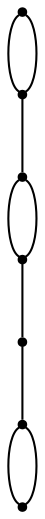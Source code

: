 graph {
  node [shape=point,comment="{\"directed\":false,\"doi\":\"10.1007/3-540-46648-7_4\",\"figure\":\"? (9)\"}"]

  v0 [pos="1597.1996610147137,948.0907306633585"]
  v1 [pos="1599.1998932222252,896.081792278891"]
  v2 [pos="1592.9491119357958,1008.1009659203157"]
  v3 [pos="1595.1993652209667,1059.8598081370026"]
  v4 [pos="1526.1907499925817,1117.369654018597"]
  v5 [pos="1522.1902855775584,1173.3792408393092"]
  v6 [pos="1524.19051778507,1225.138083055996"]

  v0 -- v1 [id="-1",pos="1597.1996610147137,948.0907306633585 1599.1998932222252,896.081792278891 1599.1998932222252,896.081792278891 1599.1998932222252,896.081792278891"]
  v6 -- v5 [id="-2",pos="1524.19051778507,1225.138083055996 1455.1819343498023,1223.1377270432934 1455.1819343498023,1223.1377270432934 1455.1819343498023,1223.1377270432934 1455.1819343498023,1171.128788658826 1455.1819343498023,1171.128788658826 1455.1819343498023,1171.128788658826 1522.1902855775584,1173.3792408393092 1522.1902855775584,1173.3792408393092 1522.1902855775584,1173.3792408393092"]
  v5 -- v4 [id="-4",pos="1522.1902855775584,1173.3792408393092 1526.1907499925817,1117.369654018597 1526.1907499925817,1117.369654018597 1526.1907499925817,1117.369654018597"]
  v6 -- v5 [id="-9",pos="1524.19051778507,1225.138083055996 1522.1902855775584,1173.3792408393092 1522.1902855775584,1173.3792408393092 1522.1902855775584,1173.3792408393092"]
  v4 -- v3 [id="-12",pos="1526.1907499925817,1117.369654018597 1595.199333427849,1112.1188108946703 1595.199333427849,1112.1188108946703 1595.199333427849,1112.1188108946703 1595.1993652209667,1059.8598081370026 1595.1993652209667,1059.8598081370026 1595.1993652209667,1059.8598081370026"]
  v4 -- v3 [id="-13",pos="1526.1907499925817,1117.369654018597 1526.1907181994638,1059.109742195722 1526.1907181994638,1059.109742195722 1526.1907181994638,1059.109742195722 1595.1993652209667,1059.8598081370026 1595.1993652209667,1059.8598081370026 1595.1993652209667,1059.8598081370026"]
  v0 -- v1 [id="-15",pos="1597.1996610147137,948.0907306633585 1528.1910139932108,948.0906988687782 1528.1910139932108,948.0906988687782 1528.1910139932108,948.0906988687782 1528.1910139932108,896.081760484311 1528.1910139932108,896.081760484311 1528.1910139932108,896.081760484311 1599.1998932222252,896.081792278891 1599.1998932222252,896.081792278891 1599.1998932222252,896.081792278891"]
  v3 -- v2 [id="-17",pos="1595.1993652209667,1059.8598081370026 1592.9491119357958,1008.1009659203157 1592.9491119357958,1008.1009659203157 1592.9491119357958,1008.1009659203157"]
  v2 -- v0 [id="-18",pos="1592.9491119357958,1008.1009659203157 1597.1996610147137,948.0907306633585 1597.1996610147137,948.0907306633585 1597.1996610147137,948.0907306633585"]
}